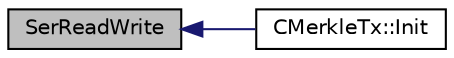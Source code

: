 digraph "SerReadWrite"
{
  edge [fontname="Helvetica",fontsize="10",labelfontname="Helvetica",labelfontsize="10"];
  node [fontname="Helvetica",fontsize="10",shape=record];
  rankdir="LR";
  Node182 [label="SerReadWrite",height=0.2,width=0.4,color="black", fillcolor="grey75", style="filled", fontcolor="black"];
  Node182 -> Node183 [dir="back",color="midnightblue",fontsize="10",style="solid",fontname="Helvetica"];
  Node183 [label="CMerkleTx::Init",height=0.2,width=0.4,color="black", fillcolor="white", style="filled",URL="$d1/dff/class_c_merkle_tx.html#ac57628e321f98642976d06b6cc231162"];
}
